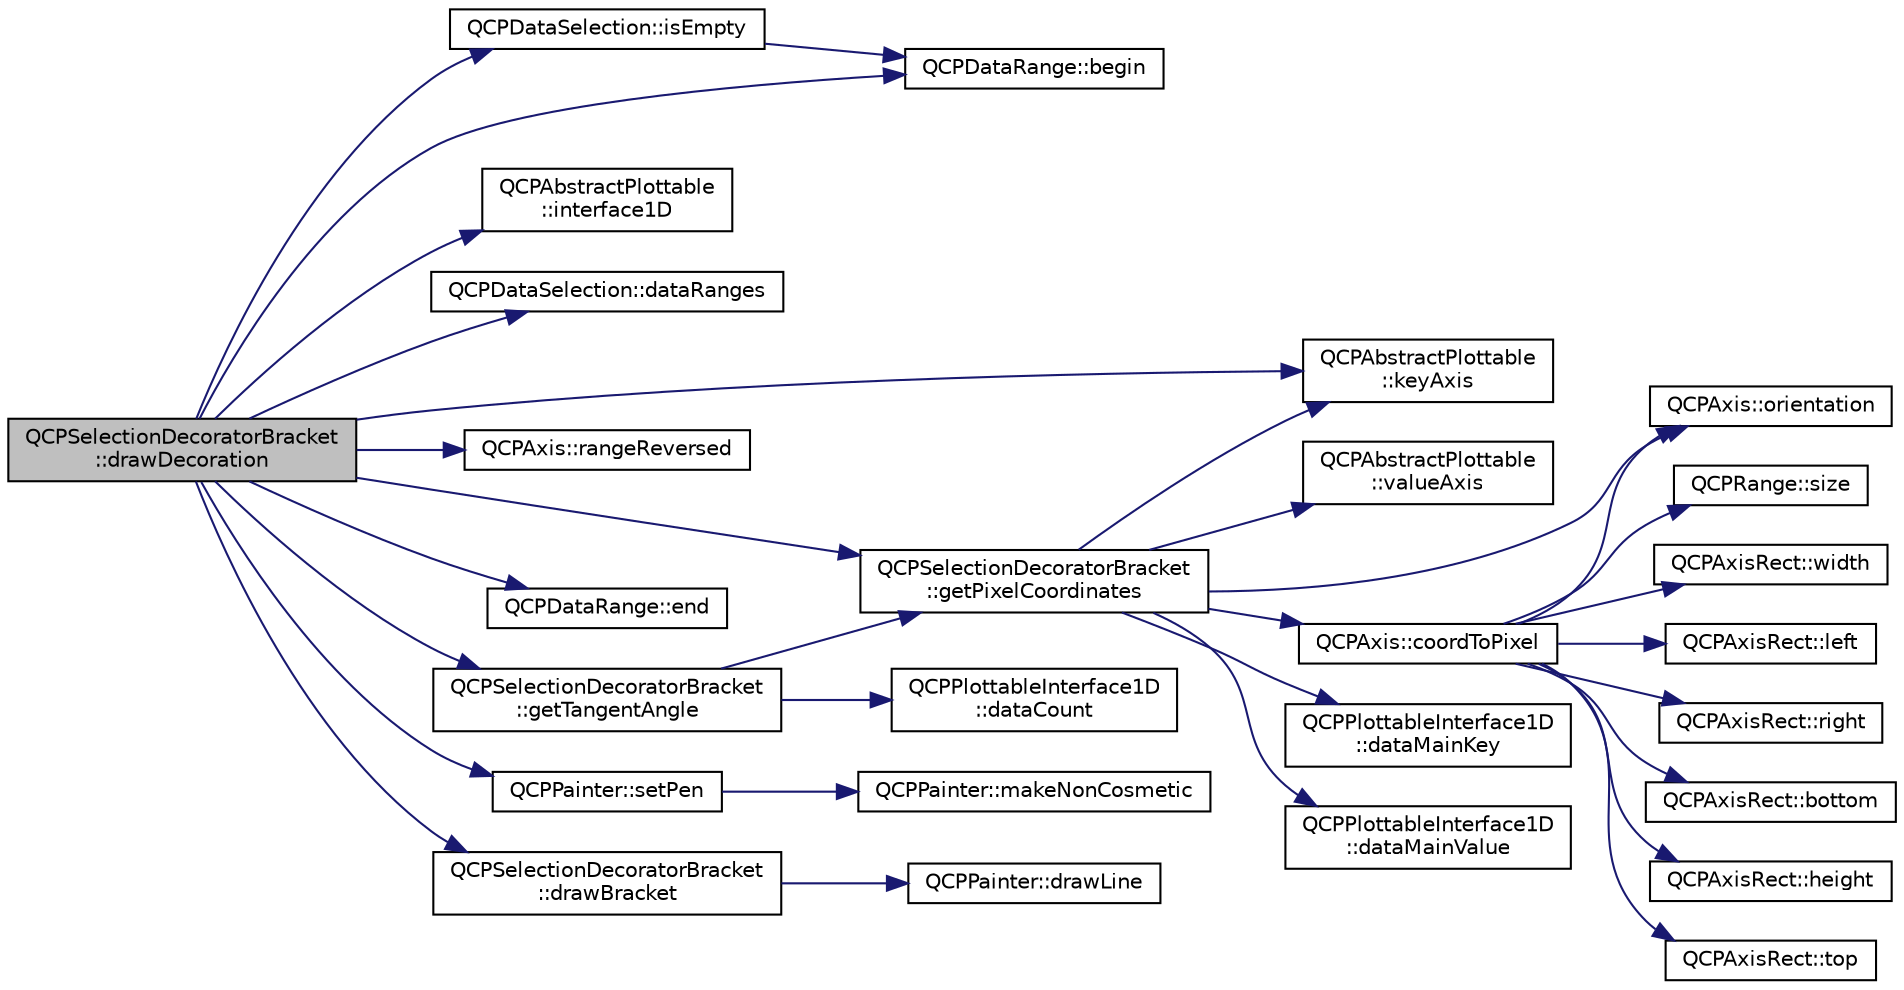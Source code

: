 digraph "QCPSelectionDecoratorBracket::drawDecoration"
{
  edge [fontname="Helvetica",fontsize="10",labelfontname="Helvetica",labelfontsize="10"];
  node [fontname="Helvetica",fontsize="10",shape=record];
  rankdir="LR";
  Node18 [label="QCPSelectionDecoratorBracket\l::drawDecoration",height=0.2,width=0.4,color="black", fillcolor="grey75", style="filled", fontcolor="black"];
  Node18 -> Node19 [color="midnightblue",fontsize="10",style="solid",fontname="Helvetica"];
  Node19 [label="QCPDataSelection::isEmpty",height=0.2,width=0.4,color="black", fillcolor="white", style="filled",URL="$class_q_c_p_data_selection.html#a7f7526b475998dc0c3d6c376b24736c9"];
  Node19 -> Node20 [color="midnightblue",fontsize="10",style="solid",fontname="Helvetica"];
  Node20 [label="QCPDataRange::begin",height=0.2,width=0.4,color="black", fillcolor="white", style="filled",URL="$class_q_c_p_data_range.html#ae76d7eba9defdfafcd0fc41096793129"];
  Node18 -> Node21 [color="midnightblue",fontsize="10",style="solid",fontname="Helvetica"];
  Node21 [label="QCPAbstractPlottable\l::interface1D",height=0.2,width=0.4,color="black", fillcolor="white", style="filled",URL="$class_q_c_p_abstract_plottable.html#a81fd9fd5c4f429c074785e2eb238a8e7"];
  Node18 -> Node22 [color="midnightblue",fontsize="10",style="solid",fontname="Helvetica"];
  Node22 [label="QCPDataSelection::dataRanges",height=0.2,width=0.4,color="black", fillcolor="white", style="filled",URL="$class_q_c_p_data_selection.html#ac3b1c5e7713d380cd9e447f4556b94da"];
  Node18 -> Node23 [color="midnightblue",fontsize="10",style="solid",fontname="Helvetica"];
  Node23 [label="QCPAbstractPlottable\l::keyAxis",height=0.2,width=0.4,color="black", fillcolor="white", style="filled",URL="$class_q_c_p_abstract_plottable.html#a2cdd6f0dd5e9a979037f86b4000d9cfe"];
  Node18 -> Node24 [color="midnightblue",fontsize="10",style="solid",fontname="Helvetica"];
  Node24 [label="QCPAxis::rangeReversed",height=0.2,width=0.4,color="black", fillcolor="white", style="filled",URL="$class_q_c_p_axis.html#ab9866dd1a78f1920f491ec12a794bec2"];
  Node18 -> Node25 [color="midnightblue",fontsize="10",style="solid",fontname="Helvetica"];
  Node25 [label="QCPSelectionDecoratorBracket\l::getPixelCoordinates",height=0.2,width=0.4,color="black", fillcolor="white", style="filled",URL="$class_q_c_p_selection_decorator_bracket.html#a9925ed667e8a645fcb9949bd02ee4a19"];
  Node25 -> Node23 [color="midnightblue",fontsize="10",style="solid",fontname="Helvetica"];
  Node25 -> Node26 [color="midnightblue",fontsize="10",style="solid",fontname="Helvetica"];
  Node26 [label="QCPAbstractPlottable\l::valueAxis",height=0.2,width=0.4,color="black", fillcolor="white", style="filled",URL="$class_q_c_p_abstract_plottable.html#af47809a644a68ffd955fb30b01fb4f2f"];
  Node25 -> Node27 [color="midnightblue",fontsize="10",style="solid",fontname="Helvetica"];
  Node27 [label="QCPAxis::orientation",height=0.2,width=0.4,color="black", fillcolor="white", style="filled",URL="$class_q_c_p_axis.html#ab988ef4538e2655bb77bd138189cd42e"];
  Node25 -> Node28 [color="midnightblue",fontsize="10",style="solid",fontname="Helvetica"];
  Node28 [label="QCPAxis::coordToPixel",height=0.2,width=0.4,color="black", fillcolor="white", style="filled",URL="$class_q_c_p_axis.html#af15d1b3a7f7e9b53d759d3ccff1fe4b4"];
  Node28 -> Node27 [color="midnightblue",fontsize="10",style="solid",fontname="Helvetica"];
  Node28 -> Node29 [color="midnightblue",fontsize="10",style="solid",fontname="Helvetica"];
  Node29 [label="QCPRange::size",height=0.2,width=0.4,color="black", fillcolor="white", style="filled",URL="$class_q_c_p_range.html#a62326e7cc4316b96df6a60813230e63f"];
  Node28 -> Node30 [color="midnightblue",fontsize="10",style="solid",fontname="Helvetica"];
  Node30 [label="QCPAxisRect::width",height=0.2,width=0.4,color="black", fillcolor="white", style="filled",URL="$class_q_c_p_axis_rect.html#a204645398a4f9d0b0189385c7c2cfb91"];
  Node28 -> Node31 [color="midnightblue",fontsize="10",style="solid",fontname="Helvetica"];
  Node31 [label="QCPAxisRect::left",height=0.2,width=0.4,color="black", fillcolor="white", style="filled",URL="$class_q_c_p_axis_rect.html#afb4a3de02046b20b9310bdb8fca781c3"];
  Node28 -> Node32 [color="midnightblue",fontsize="10",style="solid",fontname="Helvetica"];
  Node32 [label="QCPAxisRect::right",height=0.2,width=0.4,color="black", fillcolor="white", style="filled",URL="$class_q_c_p_axis_rect.html#a3f819d4a1b2193723d1fdafc573eea10"];
  Node28 -> Node33 [color="midnightblue",fontsize="10",style="solid",fontname="Helvetica"];
  Node33 [label="QCPAxisRect::bottom",height=0.2,width=0.4,color="black", fillcolor="white", style="filled",URL="$class_q_c_p_axis_rect.html#acefdf1abaa8a8ab681e906cc2be9581e"];
  Node28 -> Node34 [color="midnightblue",fontsize="10",style="solid",fontname="Helvetica"];
  Node34 [label="QCPAxisRect::height",height=0.2,width=0.4,color="black", fillcolor="white", style="filled",URL="$class_q_c_p_axis_rect.html#acc4377809e79d9a089ab790f39429b0d"];
  Node28 -> Node35 [color="midnightblue",fontsize="10",style="solid",fontname="Helvetica"];
  Node35 [label="QCPAxisRect::top",height=0.2,width=0.4,color="black", fillcolor="white", style="filled",URL="$class_q_c_p_axis_rect.html#a45dbad181cbb9f09d068dbb76c817c95"];
  Node25 -> Node36 [color="midnightblue",fontsize="10",style="solid",fontname="Helvetica"];
  Node36 [label="QCPPlottableInterface1D\l::dataMainKey",height=0.2,width=0.4,color="black", fillcolor="white", style="filled",URL="$class_q_c_p_plottable_interface1_d.html#a2bd60daaac046945fead558cbd83cf73"];
  Node25 -> Node37 [color="midnightblue",fontsize="10",style="solid",fontname="Helvetica"];
  Node37 [label="QCPPlottableInterface1D\l::dataMainValue",height=0.2,width=0.4,color="black", fillcolor="white", style="filled",URL="$class_q_c_p_plottable_interface1_d.html#af6330919e8023277d08c958a6074fc76"];
  Node18 -> Node20 [color="midnightblue",fontsize="10",style="solid",fontname="Helvetica"];
  Node18 -> Node38 [color="midnightblue",fontsize="10",style="solid",fontname="Helvetica"];
  Node38 [label="QCPDataRange::end",height=0.2,width=0.4,color="black", fillcolor="white", style="filled",URL="$class_q_c_p_data_range.html#aee1b20fb045929c3753ee2ce14af7630"];
  Node18 -> Node39 [color="midnightblue",fontsize="10",style="solid",fontname="Helvetica"];
  Node39 [label="QCPSelectionDecoratorBracket\l::getTangentAngle",height=0.2,width=0.4,color="black", fillcolor="white", style="filled",URL="$class_q_c_p_selection_decorator_bracket.html#ac002e20586950bf5c91a399863769c61"];
  Node39 -> Node40 [color="midnightblue",fontsize="10",style="solid",fontname="Helvetica"];
  Node40 [label="QCPPlottableInterface1D\l::dataCount",height=0.2,width=0.4,color="black", fillcolor="white", style="filled",URL="$class_q_c_p_plottable_interface1_d.html#a058a22c770ef4d5a0e878a7f02183da9"];
  Node39 -> Node25 [color="midnightblue",fontsize="10",style="solid",fontname="Helvetica"];
  Node18 -> Node41 [color="midnightblue",fontsize="10",style="solid",fontname="Helvetica"];
  Node41 [label="QCPPainter::setPen",height=0.2,width=0.4,color="black", fillcolor="white", style="filled",URL="$class_q_c_p_painter.html#af9c7a4cd1791403901f8c5b82a150195"];
  Node41 -> Node42 [color="midnightblue",fontsize="10",style="solid",fontname="Helvetica"];
  Node42 [label="QCPPainter::makeNonCosmetic",height=0.2,width=0.4,color="black", fillcolor="white", style="filled",URL="$class_q_c_p_painter.html#a7e63fbcf47e35c6f2ecd11b8fef7c7d8"];
  Node18 -> Node43 [color="midnightblue",fontsize="10",style="solid",fontname="Helvetica"];
  Node43 [label="QCPSelectionDecoratorBracket\l::drawBracket",height=0.2,width=0.4,color="black", fillcolor="white", style="filled",URL="$class_q_c_p_selection_decorator_bracket.html#a57b65b5508d5bd0f27c9318f3d4646be"];
  Node43 -> Node44 [color="midnightblue",fontsize="10",style="solid",fontname="Helvetica"];
  Node44 [label="QCPPainter::drawLine",height=0.2,width=0.4,color="black", fillcolor="white", style="filled",URL="$class_q_c_p_painter.html#a0b4b1b9bd495e182c731774dc800e6e0"];
}
